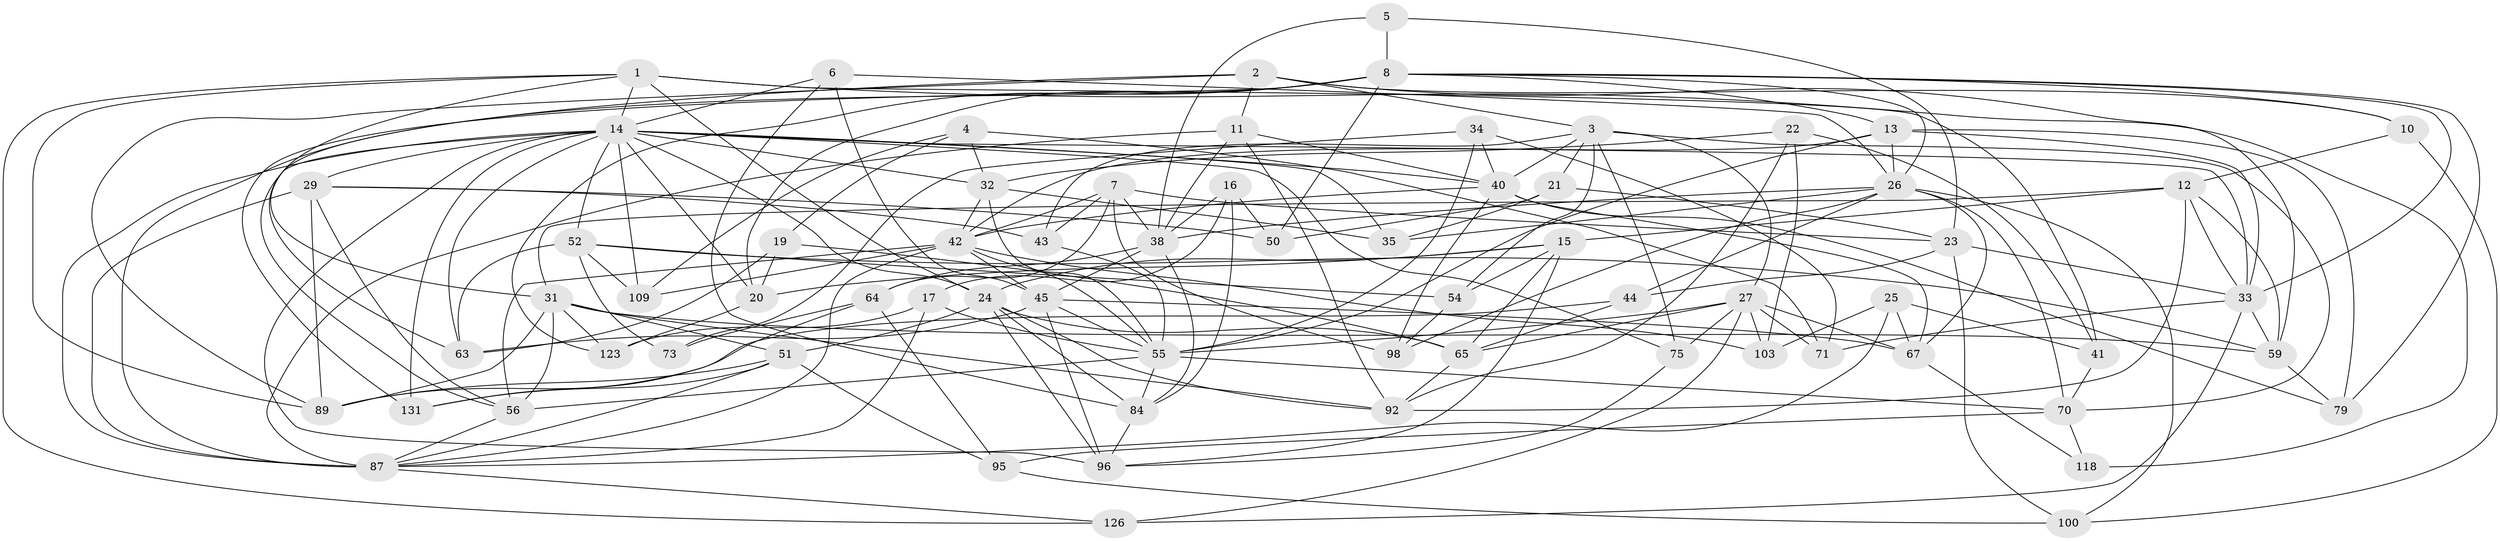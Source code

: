 // original degree distribution, {4: 1.0}
// Generated by graph-tools (version 1.1) at 2025/16/03/09/25 04:16:19]
// undirected, 68 vertices, 195 edges
graph export_dot {
graph [start="1"]
  node [color=gray90,style=filled];
  1 [super="+107+101"];
  2 [super="+68"];
  3 [super="+9"];
  4;
  5;
  6;
  7 [super="+61"];
  8 [super="+30+110"];
  10;
  11 [super="+48"];
  12 [super="+102"];
  13 [super="+80"];
  14 [super="+18+81+28"];
  15 [super="+37"];
  16;
  17;
  19;
  20 [super="+124"];
  21;
  22;
  23 [super="+62"];
  24 [super="+53+74"];
  25;
  26 [super="+121+58"];
  27 [super="+83+106"];
  29 [super="+104+85"];
  31 [super="+78"];
  32 [super="+36"];
  33 [super="+120"];
  34;
  35;
  38 [super="+134+60"];
  40 [super="+132+115"];
  41;
  42 [super="+47+112+57"];
  43 [super="+46"];
  44;
  45 [super="+127+72"];
  50;
  51 [super="+105"];
  52 [super="+90"];
  54;
  55 [super="+91+69"];
  56 [super="+76"];
  59 [super="+114"];
  63 [super="+86"];
  64 [super="+77"];
  65 [super="+137"];
  67 [super="+133"];
  70 [super="+94"];
  71;
  73;
  75;
  79;
  84 [super="+88"];
  87 [super="+111+128+135"];
  89 [super="+130"];
  92 [super="+108"];
  95;
  96 [super="+119"];
  98;
  100;
  103;
  109;
  118;
  123;
  126;
  131;
  1 -- 118 [weight=2];
  1 -- 41;
  1 -- 126;
  1 -- 31;
  1 -- 24;
  1 -- 89;
  1 -- 14;
  2 -- 10;
  2 -- 59;
  2 -- 89;
  2 -- 11;
  2 -- 63;
  2 -- 3;
  3 -- 40;
  3 -- 43;
  3 -- 21;
  3 -- 70;
  3 -- 54;
  3 -- 27;
  3 -- 75;
  4 -- 109;
  4 -- 71;
  4 -- 19;
  4 -- 32;
  5 -- 8 [weight=2];
  5 -- 23;
  5 -- 38;
  6 -- 84;
  6 -- 45;
  6 -- 14;
  6 -- 26;
  7 -- 23;
  7 -- 98;
  7 -- 38;
  7 -- 64;
  7 -- 42;
  7 -- 43;
  8 -- 20 [weight=2];
  8 -- 10;
  8 -- 123;
  8 -- 79;
  8 -- 13;
  8 -- 87 [weight=2];
  8 -- 33;
  8 -- 50;
  8 -- 131;
  8 -- 26;
  10 -- 100;
  10 -- 12;
  11 -- 87 [weight=2];
  11 -- 92;
  11 -- 38;
  11 -- 40;
  12 -- 92;
  12 -- 33;
  12 -- 15;
  12 -- 31;
  12 -- 59;
  13 -- 79;
  13 -- 42;
  13 -- 26;
  13 -- 33;
  13 -- 55;
  14 -- 20;
  14 -- 63;
  14 -- 29 [weight=2];
  14 -- 96;
  14 -- 35;
  14 -- 56;
  14 -- 40;
  14 -- 109;
  14 -- 32;
  14 -- 131;
  14 -- 75;
  14 -- 52;
  14 -- 24;
  14 -- 33;
  14 -- 87;
  15 -- 54;
  15 -- 24;
  15 -- 96;
  15 -- 65;
  15 -- 20;
  16 -- 84;
  16 -- 17;
  16 -- 50;
  16 -- 38;
  17 -- 123;
  17 -- 55;
  17 -- 87;
  19 -- 20;
  19 -- 63;
  19 -- 65;
  20 -- 123;
  21 -- 23;
  21 -- 35;
  21 -- 50;
  22 -- 103;
  22 -- 41;
  22 -- 92;
  22 -- 32;
  23 -- 100;
  23 -- 33;
  23 -- 44;
  24 -- 65;
  24 -- 84;
  24 -- 51;
  24 -- 96;
  24 -- 92;
  25 -- 103;
  25 -- 41;
  25 -- 67;
  25 -- 87;
  26 -- 98;
  26 -- 67;
  26 -- 100;
  26 -- 38;
  26 -- 35;
  26 -- 70;
  26 -- 44;
  27 -- 103;
  27 -- 126;
  27 -- 71;
  27 -- 65;
  27 -- 67;
  27 -- 75;
  27 -- 55;
  29 -- 43 [weight=2];
  29 -- 89;
  29 -- 87;
  29 -- 56;
  29 -- 50;
  31 -- 123;
  31 -- 92;
  31 -- 51;
  31 -- 56;
  31 -- 59;
  31 -- 89;
  32 -- 55;
  32 -- 35;
  32 -- 42;
  33 -- 71;
  33 -- 126;
  33 -- 59;
  34 -- 55;
  34 -- 73;
  34 -- 71;
  34 -- 40;
  38 -- 84;
  38 -- 45;
  38 -- 64;
  40 -- 98;
  40 -- 67;
  40 -- 79;
  40 -- 42;
  41 -- 70;
  42 -- 56;
  42 -- 103;
  42 -- 55;
  42 -- 45;
  42 -- 87;
  42 -- 109;
  43 -- 55 [weight=2];
  44 -- 89;
  44 -- 65;
  45 -- 63 [weight=2];
  45 -- 96;
  45 -- 67;
  45 -- 55;
  51 -- 131;
  51 -- 89;
  51 -- 95;
  51 -- 87;
  52 -- 63;
  52 -- 109;
  52 -- 73;
  52 -- 59;
  52 -- 54;
  54 -- 98;
  55 -- 84;
  55 -- 70;
  55 -- 56;
  56 -- 87;
  59 -- 79;
  64 -- 73 [weight=2];
  64 -- 95;
  64 -- 131;
  65 -- 92;
  67 -- 118;
  70 -- 118;
  70 -- 95;
  75 -- 96;
  84 -- 96;
  87 -- 126;
  95 -- 100;
}
